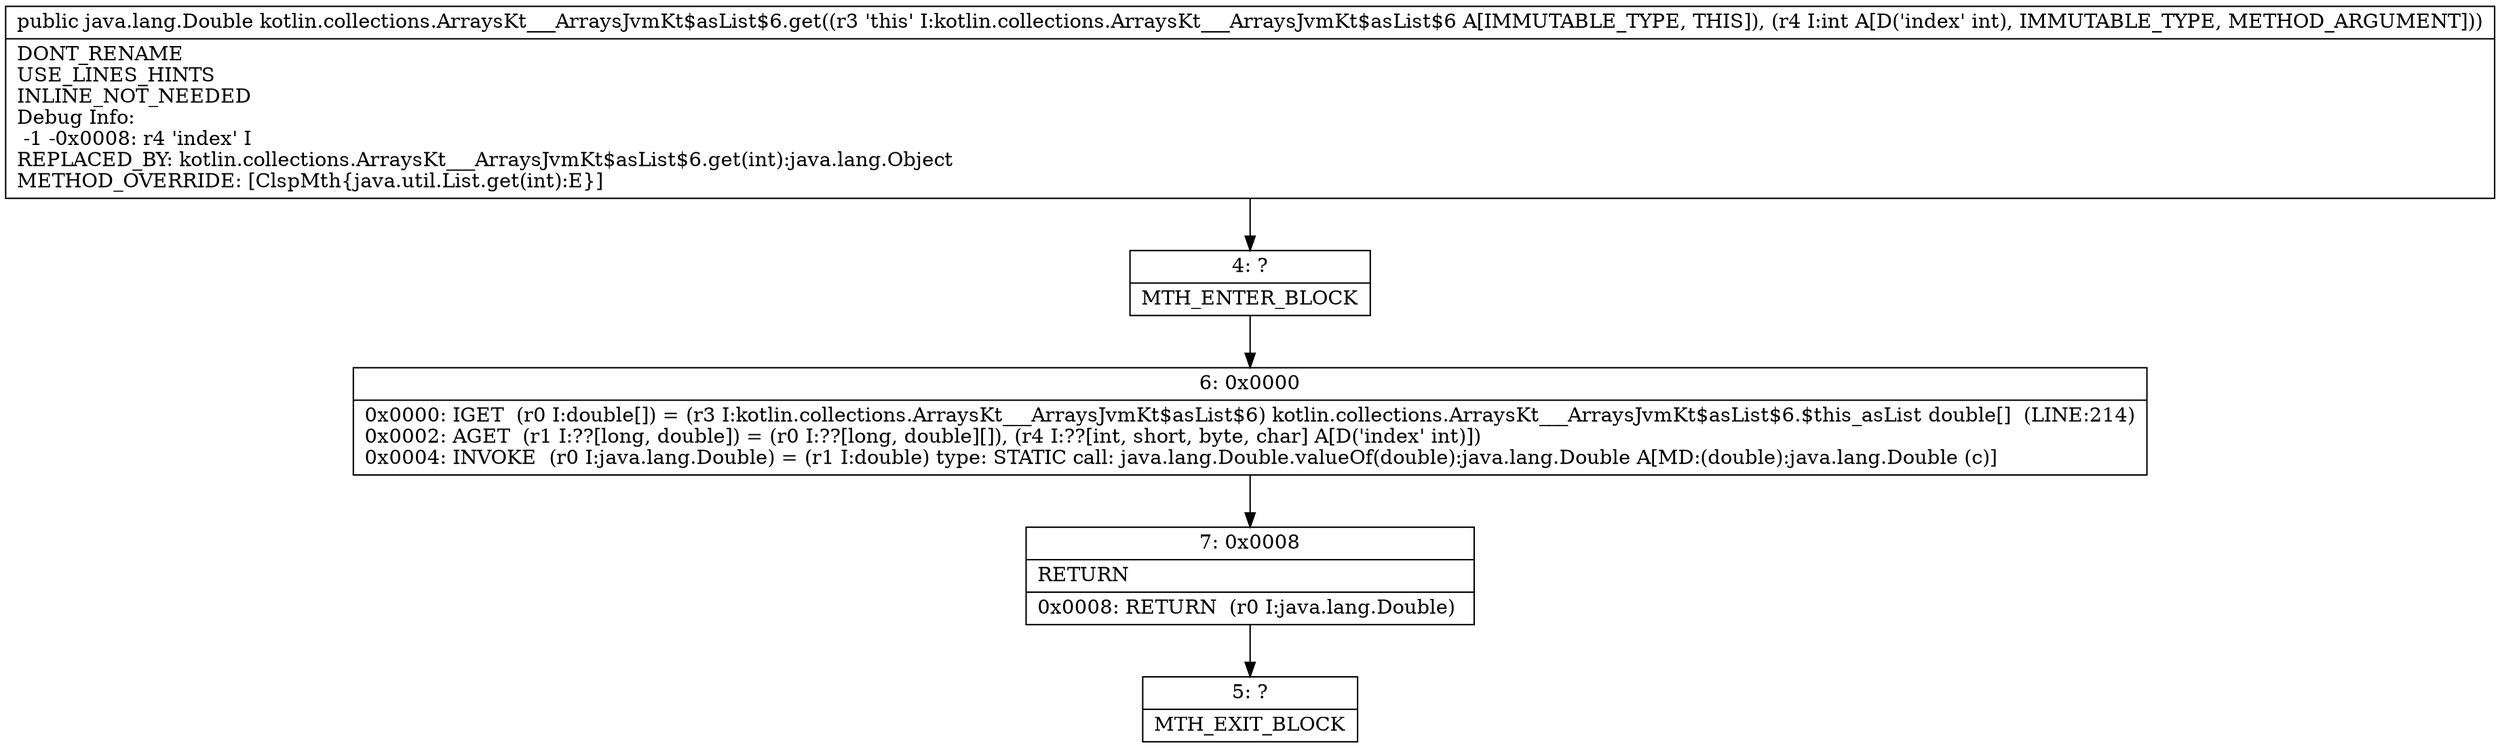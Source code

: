 digraph "CFG forkotlin.collections.ArraysKt___ArraysJvmKt$asList$6.get(I)Ljava\/lang\/Double;" {
Node_4 [shape=record,label="{4\:\ ?|MTH_ENTER_BLOCK\l}"];
Node_6 [shape=record,label="{6\:\ 0x0000|0x0000: IGET  (r0 I:double[]) = (r3 I:kotlin.collections.ArraysKt___ArraysJvmKt$asList$6) kotlin.collections.ArraysKt___ArraysJvmKt$asList$6.$this_asList double[]  (LINE:214)\l0x0002: AGET  (r1 I:??[long, double]) = (r0 I:??[long, double][]), (r4 I:??[int, short, byte, char] A[D('index' int)]) \l0x0004: INVOKE  (r0 I:java.lang.Double) = (r1 I:double) type: STATIC call: java.lang.Double.valueOf(double):java.lang.Double A[MD:(double):java.lang.Double (c)]\l}"];
Node_7 [shape=record,label="{7\:\ 0x0008|RETURN\l|0x0008: RETURN  (r0 I:java.lang.Double) \l}"];
Node_5 [shape=record,label="{5\:\ ?|MTH_EXIT_BLOCK\l}"];
MethodNode[shape=record,label="{public java.lang.Double kotlin.collections.ArraysKt___ArraysJvmKt$asList$6.get((r3 'this' I:kotlin.collections.ArraysKt___ArraysJvmKt$asList$6 A[IMMUTABLE_TYPE, THIS]), (r4 I:int A[D('index' int), IMMUTABLE_TYPE, METHOD_ARGUMENT]))  | DONT_RENAME\lUSE_LINES_HINTS\lINLINE_NOT_NEEDED\lDebug Info:\l  \-1 \-0x0008: r4 'index' I\lREPLACED_BY: kotlin.collections.ArraysKt___ArraysJvmKt$asList$6.get(int):java.lang.Object\lMETHOD_OVERRIDE: [ClspMth\{java.util.List.get(int):E\}]\l}"];
MethodNode -> Node_4;Node_4 -> Node_6;
Node_6 -> Node_7;
Node_7 -> Node_5;
}

